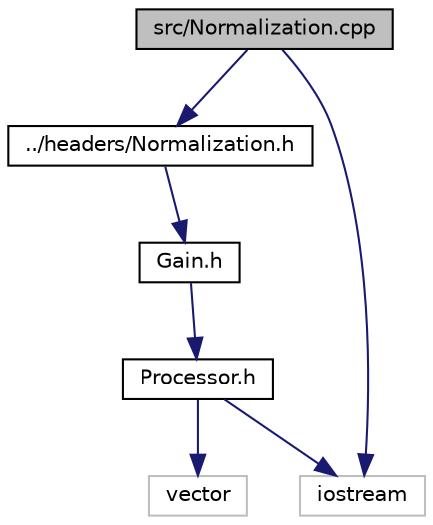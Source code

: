 digraph "src/Normalization.cpp"
{
 // LATEX_PDF_SIZE
  edge [fontname="Helvetica",fontsize="10",labelfontname="Helvetica",labelfontsize="10"];
  node [fontname="Helvetica",fontsize="10",shape=record];
  Node1 [label="src/Normalization.cpp",height=0.2,width=0.4,color="black", fillcolor="grey75", style="filled", fontcolor="black",tooltip=" "];
  Node1 -> Node2 [color="midnightblue",fontsize="10",style="solid"];
  Node2 [label="../headers/Normalization.h",height=0.2,width=0.4,color="black", fillcolor="white", style="filled",URL="$d9/dd9/Normalization_8h.html",tooltip=" "];
  Node2 -> Node3 [color="midnightblue",fontsize="10",style="solid"];
  Node3 [label="Gain.h",height=0.2,width=0.4,color="black", fillcolor="white", style="filled",URL="$dc/d03/Gain_8h.html",tooltip=" "];
  Node3 -> Node4 [color="midnightblue",fontsize="10",style="solid"];
  Node4 [label="Processor.h",height=0.2,width=0.4,color="black", fillcolor="white", style="filled",URL="$dd/d94/Processor_8h.html",tooltip=" "];
  Node4 -> Node5 [color="midnightblue",fontsize="10",style="solid"];
  Node5 [label="iostream",height=0.2,width=0.4,color="grey75", fillcolor="white", style="filled",tooltip=" "];
  Node4 -> Node6 [color="midnightblue",fontsize="10",style="solid"];
  Node6 [label="vector",height=0.2,width=0.4,color="grey75", fillcolor="white", style="filled",tooltip=" "];
  Node1 -> Node5 [color="midnightblue",fontsize="10",style="solid"];
}
